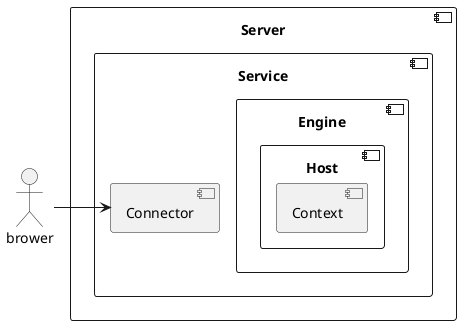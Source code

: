 @startuml
skinparam componentStyle uml2
actor brower
component Server {
component Service {
component Connector
component Engine {
component Host {
component Context
}
}
}
}
brower -> Connector
@enduml